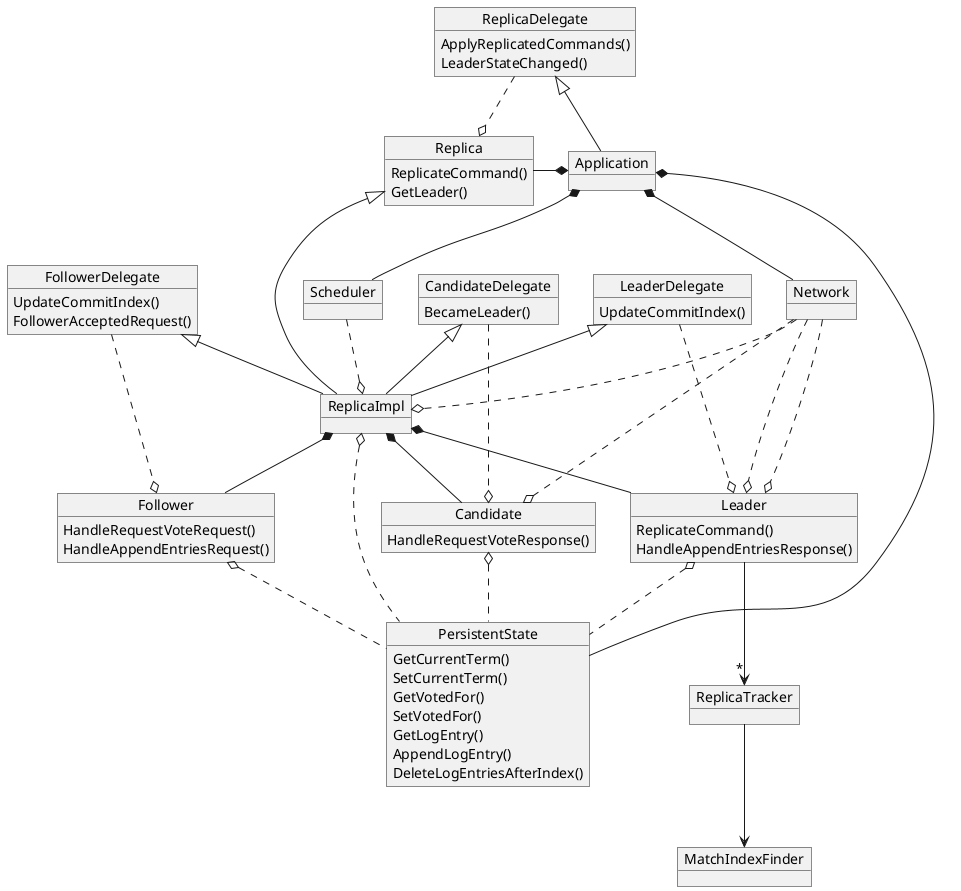 @startuml
object PersistentState {
  GetCurrentTerm()
  SetCurrentTerm()
  GetVotedFor()
  SetVotedFor()
  GetLogEntry()
  AppendLogEntry()
  DeleteLogEntriesAfterIndex()
}

object Follower {
  HandleRequestVoteRequest()
  HandleAppendEntriesRequest()
}

object FollowerDelegate {
  UpdateCommitIndex()
  FollowerAcceptedRequest()
}

object CandidateDelegate {
  BecameLeader()
}

object Candidate {
  HandleRequestVoteResponse()
}

object MatchIndexFinder
object ReplicaTracker

object LeaderDelegate {
  UpdateCommitIndex()
}

object Leader {
  ReplicateCommand()
  HandleAppendEntriesResponse()
}

object Replica {
  ReplicateCommand()
  GetLeader()
}

object ReplicaDelegate {
  ApplyReplicatedCommands()
  LeaderStateChanged()
}

object ReplicaImpl

object Application
object Network
object Scheduler

ReplicaDelegate <|-- Application
Application *-left- Replica
Application *-- Network
Application *-- PersistentState
Application *-- Scheduler

Replica o.up. ReplicaDelegate
Replica <|-- ReplicaImpl

ReplicaImpl o.up. Network
ReplicaImpl o.. PersistentState
ReplicaImpl o.up. Scheduler

ReplicaImpl *-- Follower
ReplicaImpl *-- Leader
ReplicaImpl *-- Candidate

LeaderDelegate <|-- ReplicaImpl
CandidateDelegate <|-- ReplicaImpl
FollowerDelegate <|-- ReplicaImpl

Follower o.. PersistentState
Follower o.up. FollowerDelegate

Leader o.. PersistentState

Leader o.up. LeaderDelegate
Leader o.up. Network
Leader o.up. Network
Leader --> "*" ReplicaTracker
ReplicaTracker --> MatchIndexFinder

Candidate o.up. Network
Candidate o.. PersistentState
Candidate o.up. CandidateDelegate
@enduml